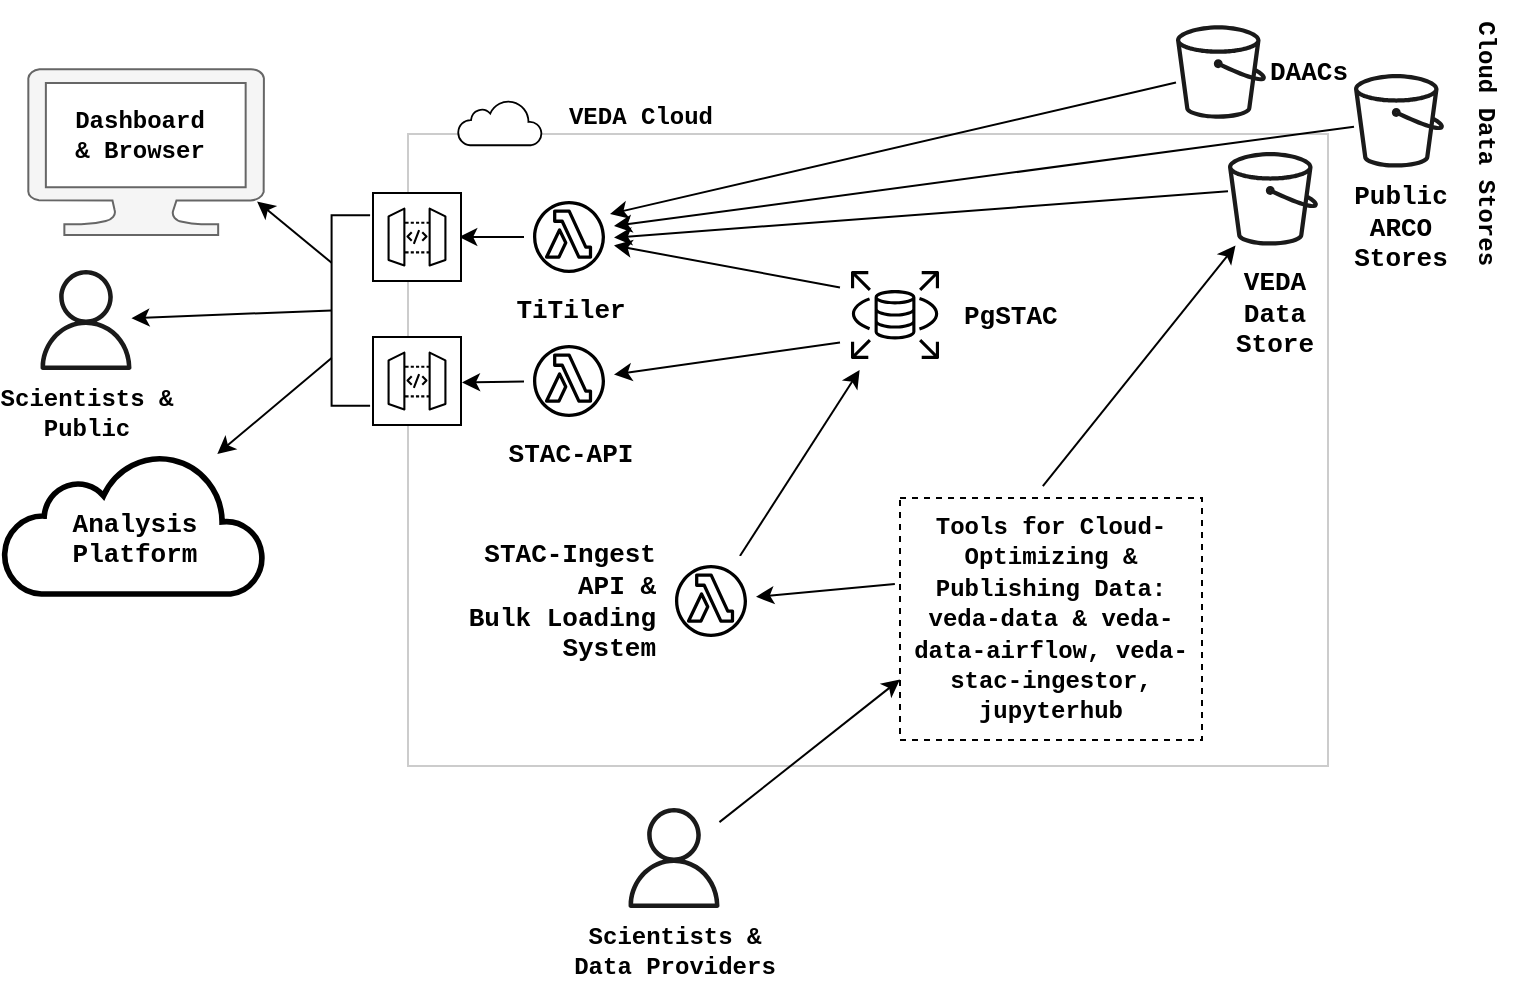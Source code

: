 <mxfile><diagram name="Page-1" id="QvM_rjvkFbhKRYmAyvqA"><mxGraphModel dx="409" dy="131" grid="1" gridSize="10" guides="1" tooltips="1" connect="1" arrows="1" fold="1" page="1" pageScale="1" pageWidth="850" pageHeight="1100" background="#ffffff" math="0" shadow="0"><root><mxCell id="0"/><mxCell id="1" parent="0"/><mxCell id="2" value="" style="rounded=0;whiteSpace=wrap;html=1;opacity=20;labelBackgroundColor=none;" parent="1" vertex="1"><mxGeometry x="283" y="335" width="460" height="316" as="geometry"/></mxCell><mxCell id="3" value="&lt;div align=&quot;left&quot;&gt;&lt;font style=&quot;font-size: 13px;&quot; face=&quot;Courier New&quot;&gt;&lt;b&gt;PgSTAC&lt;/b&gt;&lt;/font&gt;&lt;/div&gt;" style="points=[[0,0,0],[0.25,0,0],[0.5,0,0],[0.75,0,0],[1,0,0],[0,1,0],[0.25,1,0],[0.5,1,0],[0.75,1,0],[1,1,0],[0,0.25,0],[0,0.5,0],[0,0.75,0],[1,0.25,0],[1,0.5,0],[1,0.75,0]];outlineConnect=0;gradientDirection=north;dashed=0;verticalLabelPosition=middle;verticalAlign=middle;align=left;html=1;fontSize=12;fontStyle=0;aspect=fixed;shape=mxgraph.aws4.resourceIcon;resIcon=mxgraph.aws4.rds;rounded=0;labelPosition=right;spacingLeft=5;labelBackgroundColor=none;" parent="1" vertex="1"><mxGeometry x="499" y="398" width="55" height="55" as="geometry"/></mxCell><mxCell id="4" style="rounded=0;orthogonalLoop=1;jettySize=auto;html=1;fontColor=default;labelBackgroundColor=none;startArrow=classic;startFill=1;endArrow=none;endFill=0;strokeWidth=1;" parent="1" edge="1"><mxGeometry relative="1" as="geometry"><mxPoint x="693.0" y="363.643" as="targetPoint"/><mxPoint x="386" y="386.803" as="sourcePoint"/></mxGeometry></mxCell><mxCell id="5" style="rounded=0;orthogonalLoop=1;jettySize=auto;html=1;entryX=0;entryY=0.25;entryDx=0;entryDy=0;entryPerimeter=0;fontColor=default;labelBackgroundColor=none;startArrow=classic;startFill=1;endArrow=none;endFill=0;strokeWidth=1;" parent="1" source="6" target="3" edge="1"><mxGeometry relative="1" as="geometry"/></mxCell><mxCell id="6" value="&lt;font style=&quot;font-size: 13px;&quot; face=&quot;Courier New&quot;&gt;&lt;b&gt;&lt;font style=&quot;font-size: 13px;&quot;&gt;TiTiler&lt;/font&gt;&lt;/b&gt;&lt;/font&gt;" style="outlineConnect=0;dashed=0;verticalLabelPosition=bottom;verticalAlign=top;align=center;html=1;fontSize=12;fontStyle=0;aspect=fixed;shape=mxgraph.aws4.resourceIcon;resIcon=mxgraph.aws4.lambda_function;rounded=0;labelBackgroundColor=none;" parent="1" vertex="1"><mxGeometry x="341" y="364" width="45" height="45" as="geometry"/></mxCell><mxCell id="7" style="rounded=0;orthogonalLoop=1;jettySize=auto;html=1;entryX=0;entryY=0.75;entryDx=0;entryDy=0;entryPerimeter=0;fontColor=default;labelBackgroundColor=none;startArrow=classic;startFill=1;endArrow=none;endFill=0;strokeWidth=1;" parent="1" source="8" target="3" edge="1"><mxGeometry relative="1" as="geometry"/></mxCell><mxCell id="8" value="&lt;font face=&quot;Courier New&quot;&gt;&lt;b&gt;&lt;font style=&quot;font-size: 13px;&quot;&gt;STAC-API&lt;/font&gt;&lt;/b&gt;&lt;/font&gt;" style="outlineConnect=0;dashed=0;verticalLabelPosition=bottom;verticalAlign=top;align=center;html=1;fontSize=12;fontStyle=0;aspect=fixed;shape=mxgraph.aws4.resourceIcon;resIcon=mxgraph.aws4.lambda_function;rounded=0;labelBackgroundColor=none;" parent="1" vertex="1"><mxGeometry x="341" y="436" width="45" height="45" as="geometry"/></mxCell><mxCell id="9" style="edgeStyle=none;rounded=0;orthogonalLoop=1;jettySize=auto;html=1;entryX=0.5;entryY=1;entryDx=0;entryDy=0;fontColor=default;labelBackgroundColor=none;startArrow=classic;startFill=1;endArrow=none;endFill=0;strokeWidth=1;" parent="1" source="10" target="21" edge="1"><mxGeometry relative="1" as="geometry"/></mxCell><mxCell id="10" value="&lt;div&gt;&lt;font face=&quot;Courier New&quot;&gt;&lt;b&gt;Scientists &amp;amp; &lt;br&gt;&lt;/b&gt;&lt;/font&gt;&lt;/div&gt;&lt;div&gt;&lt;font face=&quot;Courier New&quot;&gt;&lt;b&gt;Public&lt;/b&gt;&lt;/font&gt;&lt;/div&gt;" style="outlineConnect=0;dashed=0;verticalLabelPosition=bottom;verticalAlign=top;align=center;html=1;fontSize=12;fontStyle=0;aspect=fixed;pointerEvents=1;shape=mxgraph.aws4.user;rounded=0;labelBackgroundColor=none;strokeWidth=1;fillColor=#1A1A1A;" parent="1" vertex="1"><mxGeometry x="97" y="403" width="50" height="50" as="geometry"/></mxCell><mxCell id="11" style="edgeStyle=none;rounded=0;orthogonalLoop=1;jettySize=auto;html=1;entryX=0.75;entryY=1;entryDx=0;entryDy=0;fontColor=default;labelBackgroundColor=none;startArrow=classic;startFill=1;endArrow=none;endFill=0;strokeWidth=1;" parent="1" source="12" target="21" edge="1"><mxGeometry relative="1" as="geometry"/></mxCell><mxCell id="12" value="&lt;div&gt;&lt;b&gt;&amp;nbsp; &lt;br&gt;&lt;/b&gt;&lt;/div&gt;&lt;div&gt;&lt;b&gt;Analysis &lt;br&gt;&lt;/b&gt;&lt;/div&gt;&lt;div&gt;&lt;b&gt;Platform&lt;/b&gt;&lt;/div&gt;" style="html=1;outlineConnect=0;fillColor=none;gradientDirection=north;strokeWidth=2;shape=mxgraph.networks.cloud;fontFamily=Courier New;fontSize=13;rounded=0;labelBackgroundColor=none;" parent="1" vertex="1"><mxGeometry x="80.96" y="495" width="130" height="70" as="geometry"/></mxCell><mxCell id="13" style="edgeStyle=none;rounded=0;orthogonalLoop=1;jettySize=auto;html=1;entryX=0;entryY=0.75;entryDx=0;entryDy=0;fontFamily=Courier New;fontColor=default;labelBackgroundColor=none;strokeWidth=1;" parent="1" source="14" target="26" edge="1"><mxGeometry relative="1" as="geometry"/></mxCell><mxCell id="14" value="&lt;div&gt;&lt;b&gt;&lt;font face=&quot;Courier New&quot;&gt;Scientists &amp;amp; &lt;br&gt;&lt;/font&gt;&lt;/b&gt;&lt;/div&gt;&lt;div&gt;&lt;b&gt;&lt;font face=&quot;Courier New&quot;&gt;Data Providers&lt;/font&gt;&lt;/b&gt;&lt;/div&gt;" style="outlineConnect=0;strokeColor=none;dashed=0;verticalLabelPosition=bottom;verticalAlign=top;align=center;html=1;fontSize=12;fontStyle=0;aspect=fixed;pointerEvents=1;shape=mxgraph.aws4.user;rounded=0;labelBackgroundColor=none;fillColor=#1A1A1A;" parent="1" vertex="1"><mxGeometry x="391" y="672" width="50" height="50" as="geometry"/></mxCell><mxCell id="15" value="&lt;div&gt;&lt;b&gt;&amp;nbsp; &lt;br&gt;&lt;/b&gt;&lt;/div&gt;&lt;div&gt;&lt;br&gt;&lt;/div&gt;" style="html=1;outlineConnect=0;gradientDirection=north;strokeWidth=2;shape=mxgraph.networks.cloud;fontFamily=Courier New;fontSize=13;aspect=fixed;rounded=0;labelBackgroundColor=none;" parent="1" vertex="1"><mxGeometry x="308" y="318" width="42" height="22.61" as="geometry"/></mxCell><mxCell id="16" style="rounded=0;orthogonalLoop=1;jettySize=auto;html=1;fontColor=default;labelBackgroundColor=none;startArrow=classic;startFill=1;endArrow=none;endFill=0;strokeWidth=1;" parent="1" source="3" target="32" edge="1"><mxGeometry relative="1" as="geometry"><mxPoint x="525" y="460" as="sourcePoint"/><mxPoint x="455.75" y="501" as="targetPoint"/></mxGeometry></mxCell><mxCell id="17" value="" style="verticalLabelPosition=bottom;html=1;verticalAlign=top;align=center;shape=mxgraph.azure.computer;pointerEvents=1;rounded=0;labelBackgroundColor=none;fillColor=#f5f5f5;fontColor=#333333;strokeColor=#666666;" parent="1" vertex="1"><mxGeometry x="93" y="302.5" width="117.956" height="83" as="geometry"/></mxCell><mxCell id="18" style="edgeStyle=none;rounded=0;orthogonalLoop=1;jettySize=auto;html=1;entryX=0.25;entryY=1;entryDx=0;entryDy=0;fontColor=default;exitX=0.971;exitY=0.798;exitDx=0;exitDy=0;exitPerimeter=0;labelBackgroundColor=none;startArrow=classic;startFill=1;endArrow=none;endFill=0;strokeWidth=1;" parent="1" source="17" target="21" edge="1"><mxGeometry relative="1" as="geometry"/></mxCell><mxCell id="19" value="&lt;font style=&quot;font-size: 12px;&quot;&gt;&lt;b&gt;&lt;font style=&quot;font-size: 12px;&quot; face=&quot;Courier New&quot;&gt;Dashboard &lt;br&gt;&amp;amp; Browser&lt;/font&gt;&lt;/b&gt;&lt;/font&gt;" style="whiteSpace=wrap;html=1;verticalAlign=top;fillColor=none;strokeColor=none;gradientDirection=north;dashed=0;fontStyle=0;rounded=0;labelBackgroundColor=none;align=center;" parent="1" vertex="1"><mxGeometry x="99.43" y="314" width="99.81" height="42.5" as="geometry"/></mxCell><mxCell id="21" value="" style="shape=partialRectangle;whiteSpace=wrap;html=1;bottom=1;right=1;left=1;top=0;fillColor=none;routingCenterX=-0.5;rotation=90;rounded=0;labelBackgroundColor=none;strokeWidth=1;" parent="1" vertex="1"><mxGeometry x="206.53" y="413.83" width="95.28" height="18.75" as="geometry"/></mxCell><mxCell id="22" value="&lt;font face=&quot;Courier New&quot;&gt;&lt;b&gt;Cloud Data Stores&lt;/b&gt;&lt;/font&gt;" style="text;html=1;strokeColor=none;fillColor=none;align=center;verticalAlign=middle;whiteSpace=wrap;rounded=0;rotation=90;labelBackgroundColor=none;" parent="1" vertex="1"><mxGeometry x="751" y="324.83" width="143" height="30" as="geometry"/></mxCell><mxCell id="23" value="&lt;font face=&quot;Courier New&quot;&gt;&lt;b&gt;&lt;font style=&quot;font-size: 13px;&quot;&gt;VEDA &lt;br&gt;Data &lt;br&gt;Store&lt;/font&gt;&lt;/b&gt;&lt;/font&gt;" style="outlineConnect=0;strokeColor=none;dashed=0;verticalLabelPosition=bottom;verticalAlign=top;align=center;html=1;fontSize=12;fontStyle=0;aspect=fixed;pointerEvents=1;shape=mxgraph.aws4.bucket;rounded=0;strokeWidth=1;labelPosition=center;spacingTop=4;labelBackgroundColor=none;fillColor=#1A1A1A;" parent="1" vertex="1"><mxGeometry x="693" y="344" width="45" height="46.81" as="geometry"/></mxCell><mxCell id="24" value="&lt;font face=&quot;Courier New&quot;&gt;&lt;b&gt;&lt;font style=&quot;font-size: 13px;&quot;&gt;DAACs&lt;/font&gt;&lt;/b&gt;&lt;/font&gt;" style="outlineConnect=0;dashed=0;verticalLabelPosition=middle;verticalAlign=middle;align=left;html=1;fontSize=12;fontStyle=0;aspect=fixed;pointerEvents=1;shape=mxgraph.aws4.bucket;rounded=0;strokeWidth=1;labelPosition=right;spacingRight=4;labelBackgroundColor=none;fillColor=#1A1A1A;" parent="1" vertex="1"><mxGeometry x="667" y="280.6" width="45" height="46.81" as="geometry"/></mxCell><mxCell id="25" value="&lt;font face=&quot;Courier New&quot;&gt;&lt;span style=&quot;font-size: 13px;&quot;&gt;&lt;b&gt;Public&lt;br&gt;ARCO &lt;br&gt;Stores&lt;/b&gt;&lt;/span&gt;&lt;/font&gt;" style="outlineConnect=0;strokeColor=none;dashed=0;verticalLabelPosition=bottom;verticalAlign=top;align=center;html=1;fontSize=12;fontStyle=0;aspect=fixed;pointerEvents=1;shape=mxgraph.aws4.bucket;rounded=0;strokeWidth=1;labelPosition=center;labelBackgroundColor=none;fillColor=#1A1A1A;" parent="1" vertex="1"><mxGeometry x="756" y="305" width="45" height="46.81" as="geometry"/></mxCell><mxCell id="26" value="&lt;font face=&quot;Courier New&quot;&gt;&lt;b&gt;Tools for Cloud-Optimizing &amp;amp; Publishing Data: veda-data &amp;amp; veda-data-airflow, veda-stac-ingestor, jupyterhub&lt;/b&gt;&lt;/font&gt;" style="whiteSpace=wrap;html=1;verticalAlign=top;fillColor=none;gradientDirection=north;dashed=1;fontStyle=0;rounded=0;labelBackgroundColor=none;" parent="1" vertex="1"><mxGeometry x="529" y="517" width="151" height="121" as="geometry"/></mxCell><mxCell id="27" style="rounded=0;orthogonalLoop=1;jettySize=auto;html=1;entryX=-0.017;entryY=0.355;entryDx=0;entryDy=0;entryPerimeter=0;fontColor=default;labelBackgroundColor=none;startArrow=classic;startFill=1;endArrow=none;endFill=0;strokeWidth=1;" parent="1" source="32" target="26" edge="1"><mxGeometry relative="1" as="geometry"><mxPoint x="450" y="580" as="sourcePoint"/><mxPoint x="564" y="450" as="targetPoint"/></mxGeometry></mxCell><mxCell id="28" value="" style="edgeStyle=none;rounded=0;orthogonalLoop=1;jettySize=auto;html=1;fontFamily=Courier New;fontColor=default;exitX=0.473;exitY=-0.049;exitDx=0;exitDy=0;exitPerimeter=0;labelBackgroundColor=none;strokeWidth=1;" parent="1" source="26" target="23" edge="1"><mxGeometry relative="1" as="geometry"><mxPoint x="623.43" y="560" as="sourcePoint"/><mxPoint x="730" y="470" as="targetPoint"/></mxGeometry></mxCell><mxCell id="29" value="&lt;b&gt;VEDA Cloud&lt;/b&gt;" style="text;html=1;strokeColor=none;fillColor=none;align=center;verticalAlign=middle;whiteSpace=wrap;rounded=0;fontFamily=Courier New;labelBackgroundColor=none;" parent="1" vertex="1"><mxGeometry x="344" y="316.01" width="111" height="22.6" as="geometry"/></mxCell><mxCell id="30" style="rounded=0;orthogonalLoop=1;jettySize=auto;html=1;fontColor=default;labelBackgroundColor=none;startArrow=classic;startFill=1;endArrow=none;endFill=0;strokeWidth=1;" parent="1" target="6" edge="1"><mxGeometry relative="1" as="geometry"><mxPoint x="308.602" y="386.498" as="sourcePoint"/><mxPoint x="509" y="401" as="targetPoint"/></mxGeometry></mxCell><mxCell id="31" style="rounded=0;orthogonalLoop=1;jettySize=auto;html=1;fontColor=default;labelBackgroundColor=none;startArrow=classic;startFill=1;endArrow=none;endFill=0;exitX=1;exitY=0.5;exitDx=0;exitDy=0;strokeWidth=1;" parent="1" target="8" edge="1"><mxGeometry relative="1" as="geometry"><mxPoint x="310" y="459.2" as="sourcePoint"/><mxPoint x="344" y="396" as="targetPoint"/></mxGeometry></mxCell><mxCell id="32" value="&lt;div style=&quot;&quot;&gt;&lt;b style=&quot;font-family: &amp;quot;Courier New&amp;quot;; background-color: initial;&quot;&gt;&lt;font style=&quot;font-size: 13px;&quot;&gt;STAC-Ingest&lt;/font&gt;&lt;/b&gt;&lt;/div&gt;&lt;font face=&quot;Courier New&quot;&gt;&lt;div style=&quot;&quot;&gt;&lt;b style=&quot;background-color: initial;&quot;&gt;&lt;font style=&quot;font-size: 13px;&quot;&gt;API &amp;amp;&lt;/font&gt;&lt;/b&gt;&lt;/div&gt;&lt;b&gt;&lt;div style=&quot;&quot;&gt;&lt;b style=&quot;background-color: initial;&quot;&gt;&lt;font style=&quot;font-size: 13px;&quot;&gt;Bulk Loading&lt;/font&gt;&lt;/b&gt;&lt;/div&gt;&lt;font style=&quot;font-size: 13px;&quot;&gt;&lt;div style=&quot;&quot;&gt;&lt;b style=&quot;background-color: initial; font-size: 12px;&quot;&gt;&lt;font style=&quot;font-size: 13px;&quot;&gt;System&lt;/font&gt;&lt;/b&gt;&lt;/div&gt;&lt;/font&gt;&lt;/b&gt;&lt;/font&gt;" style="outlineConnect=0;dashed=0;verticalLabelPosition=middle;verticalAlign=middle;align=right;html=1;fontSize=12;fontStyle=0;aspect=fixed;shape=mxgraph.aws4.resourceIcon;resIcon=mxgraph.aws4.lambda_function;rounded=0;labelPosition=left;spacingLeft=7;spacingRight=4;labelBackgroundColor=none;" parent="1" vertex="1"><mxGeometry x="412" y="546" width="45" height="45" as="geometry"/></mxCell><mxCell id="33" style="rounded=0;orthogonalLoop=1;jettySize=auto;html=1;fontColor=default;labelBackgroundColor=none;startArrow=classic;startFill=1;endArrow=none;endFill=0;strokeWidth=1;" parent="1" target="24" edge="1"><mxGeometry relative="1" as="geometry"><mxPoint x="675.0" y="295.377" as="targetPoint"/><mxPoint x="384" y="375" as="sourcePoint"/></mxGeometry></mxCell><mxCell id="34" style="rounded=0;orthogonalLoop=1;jettySize=auto;html=1;fontColor=default;labelBackgroundColor=none;startArrow=classic;startFill=1;endArrow=none;endFill=0;strokeWidth=1;" parent="1" target="25" edge="1"><mxGeometry relative="1" as="geometry"><mxPoint x="748.0" y="310.529" as="targetPoint"/><mxPoint x="386" y="381" as="sourcePoint"/></mxGeometry></mxCell><mxCell id="35" value="" style="outlineConnect=0;dashed=0;verticalLabelPosition=middle;verticalAlign=bottom;align=center;html=1;whiteSpace=wrap;fontSize=10;fontStyle=1;spacing=3;shape=mxgraph.aws4.productIcon;prIcon=mxgraph.aws4.api_gateway;aspect=fixed;labelBackgroundColor=none;rounded=0;" parent="1" vertex="1"><mxGeometry x="265" y="364" width="45" height="45" as="geometry"/></mxCell><mxCell id="36" value="" style="outlineConnect=0;dashed=0;verticalLabelPosition=middle;verticalAlign=bottom;align=center;html=1;whiteSpace=wrap;fontSize=10;fontStyle=1;spacing=3;shape=mxgraph.aws4.productIcon;prIcon=mxgraph.aws4.api_gateway;aspect=fixed;labelBackgroundColor=none;rounded=0;" parent="1" vertex="1"><mxGeometry x="265" y="436" width="45" height="45" as="geometry"/></mxCell></root></mxGraphModel></diagram></mxfile>
